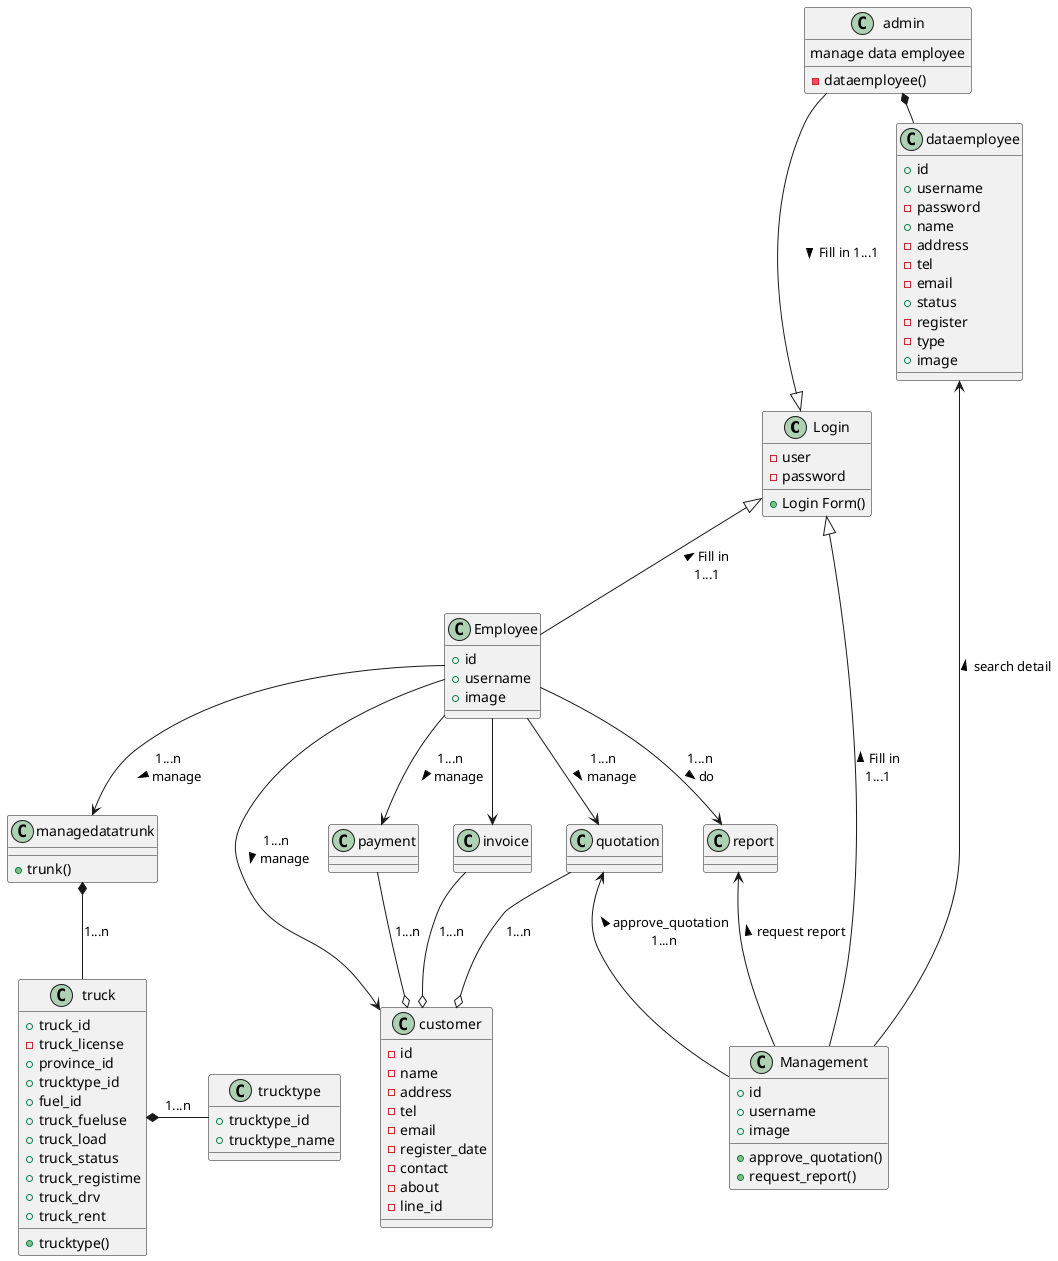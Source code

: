 @startuml truck

Class Login{
    -user 
    -password
    +Login Form()
}
Login<|-up-admin:< Fill in 1...1 
Login<|-right-Management:< Fill in \n1...1
Login<|-down-Employee:< Fill in \n1...1
Class admin{
    - dataemployee()
    manage data employee
}
admin*- dataemployee: 1...n\n manage > 
Class dataemployee{
    +id 
    +username
    -password
    +name 
    -address
    -tel 
    -email 
    +status 
    -register
    -type
    +image
}
Class Management{
    +id 
    +username
    +image
    +approve_quotation()
    +request_report()
}
dataemployee <-- Management: < search detail 
quotation<-- Management:< approve_quotation \n1...n
report<-- Management:< request report
Class Employee{
    +id 
    +username
    +image
}
Class payment{

}
Class customer{
    -id 
    -name 
    -address 
    -tel 
    -email 
    -register_date
    -contact 
    -about 
    -line_id

}
Class quotation{
   
}
Employee-->invoice
Class invoice{

}
Class report{

}
Employee --> report : 1...n\n do >
Employee -right-> customer: 1...n \n manage >
Employee -->managedatatrunk: 1...n \n manage >
Employee -->payment: 1...n \n manage >
Employee -->quotation: 1...n \n manage >
Class managedatatrunk{
    +trunk()
}
managedatatrunk*--truck:1...n
Class truck{
    +truck_id
    -truck_license
    +province_id
    +trucktype_id
    +fuel_id
    +truck_fueluse
    +truck_load
    +truck_status
    +truck_registime
    +truck_drv
    +truck_rent
    +trucktype()
}
Class trucktype{
    +trucktype_id
    +trucktype_name
}
truck *-right-trucktype:1...n

payment--o customer:1...n
invoice --o customer:1...n
quotation --o customer:1...n
@enduml